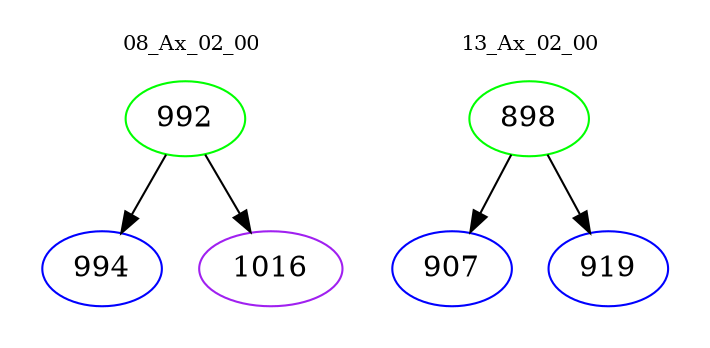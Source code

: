 digraph{
subgraph cluster_0 {
color = white
label = "08_Ax_02_00";
fontsize=10;
T0_992 [label="992", color="green"]
T0_992 -> T0_994 [color="black"]
T0_994 [label="994", color="blue"]
T0_992 -> T0_1016 [color="black"]
T0_1016 [label="1016", color="purple"]
}
subgraph cluster_1 {
color = white
label = "13_Ax_02_00";
fontsize=10;
T1_898 [label="898", color="green"]
T1_898 -> T1_907 [color="black"]
T1_907 [label="907", color="blue"]
T1_898 -> T1_919 [color="black"]
T1_919 [label="919", color="blue"]
}
}
